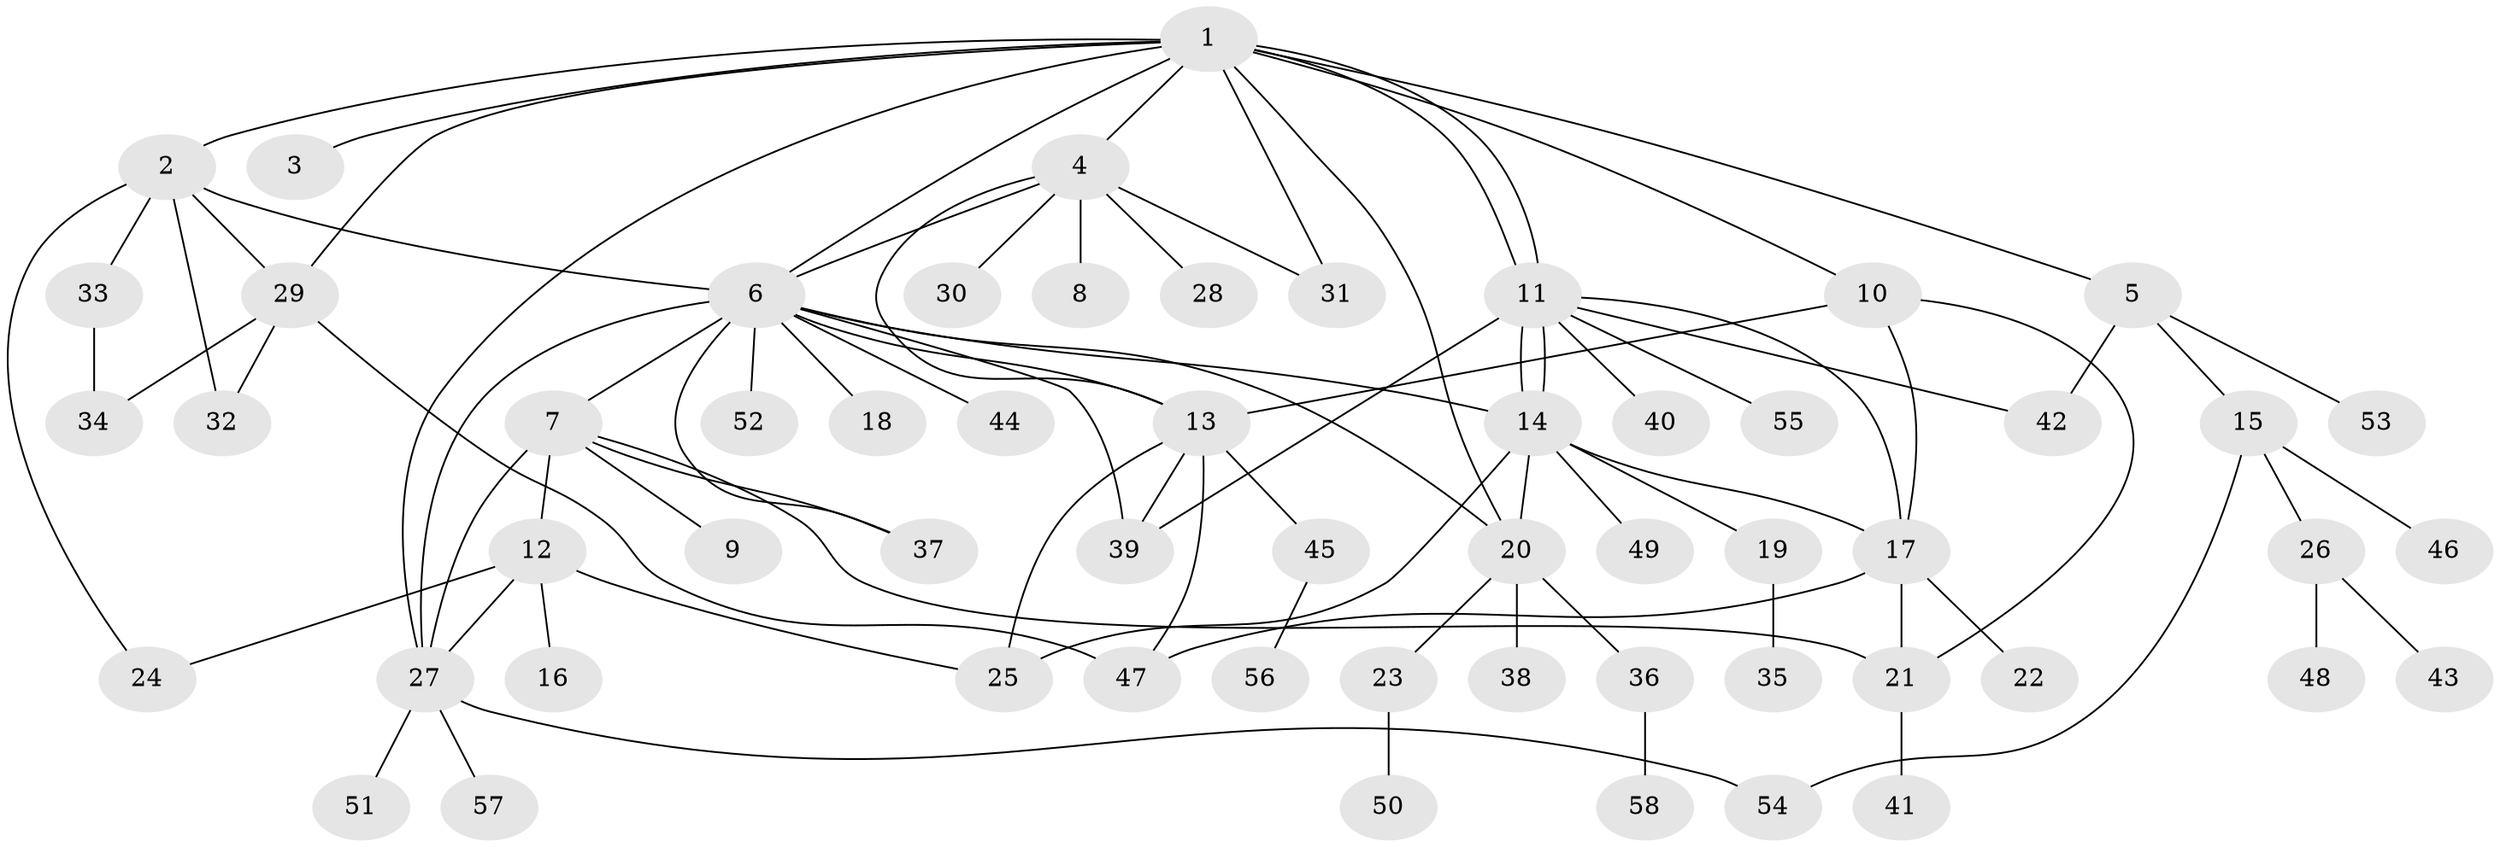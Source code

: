 // Generated by graph-tools (version 1.1) at 2025/25/03/09/25 03:25:59]
// undirected, 58 vertices, 87 edges
graph export_dot {
graph [start="1"]
  node [color=gray90,style=filled];
  1;
  2;
  3;
  4;
  5;
  6;
  7;
  8;
  9;
  10;
  11;
  12;
  13;
  14;
  15;
  16;
  17;
  18;
  19;
  20;
  21;
  22;
  23;
  24;
  25;
  26;
  27;
  28;
  29;
  30;
  31;
  32;
  33;
  34;
  35;
  36;
  37;
  38;
  39;
  40;
  41;
  42;
  43;
  44;
  45;
  46;
  47;
  48;
  49;
  50;
  51;
  52;
  53;
  54;
  55;
  56;
  57;
  58;
  1 -- 2;
  1 -- 3;
  1 -- 4;
  1 -- 5;
  1 -- 6;
  1 -- 10;
  1 -- 11;
  1 -- 11;
  1 -- 20;
  1 -- 27;
  1 -- 29;
  1 -- 31;
  2 -- 6;
  2 -- 24;
  2 -- 29;
  2 -- 32;
  2 -- 33;
  4 -- 6;
  4 -- 8;
  4 -- 13;
  4 -- 28;
  4 -- 30;
  4 -- 31;
  5 -- 15;
  5 -- 42;
  5 -- 53;
  6 -- 7;
  6 -- 13;
  6 -- 14;
  6 -- 18;
  6 -- 20;
  6 -- 27;
  6 -- 37;
  6 -- 39;
  6 -- 44;
  6 -- 52;
  7 -- 9;
  7 -- 12;
  7 -- 21;
  7 -- 27;
  7 -- 37;
  10 -- 13;
  10 -- 17;
  10 -- 21;
  11 -- 14;
  11 -- 14;
  11 -- 17;
  11 -- 39;
  11 -- 40;
  11 -- 42;
  11 -- 55;
  12 -- 16;
  12 -- 24;
  12 -- 25;
  12 -- 27;
  13 -- 25;
  13 -- 39;
  13 -- 45;
  13 -- 47;
  14 -- 17;
  14 -- 19;
  14 -- 20;
  14 -- 25;
  14 -- 49;
  15 -- 26;
  15 -- 46;
  15 -- 54;
  17 -- 21;
  17 -- 22;
  17 -- 47;
  19 -- 35;
  20 -- 23;
  20 -- 36;
  20 -- 38;
  21 -- 41;
  23 -- 50;
  26 -- 43;
  26 -- 48;
  27 -- 51;
  27 -- 54;
  27 -- 57;
  29 -- 32;
  29 -- 34;
  29 -- 47;
  33 -- 34;
  36 -- 58;
  45 -- 56;
}
